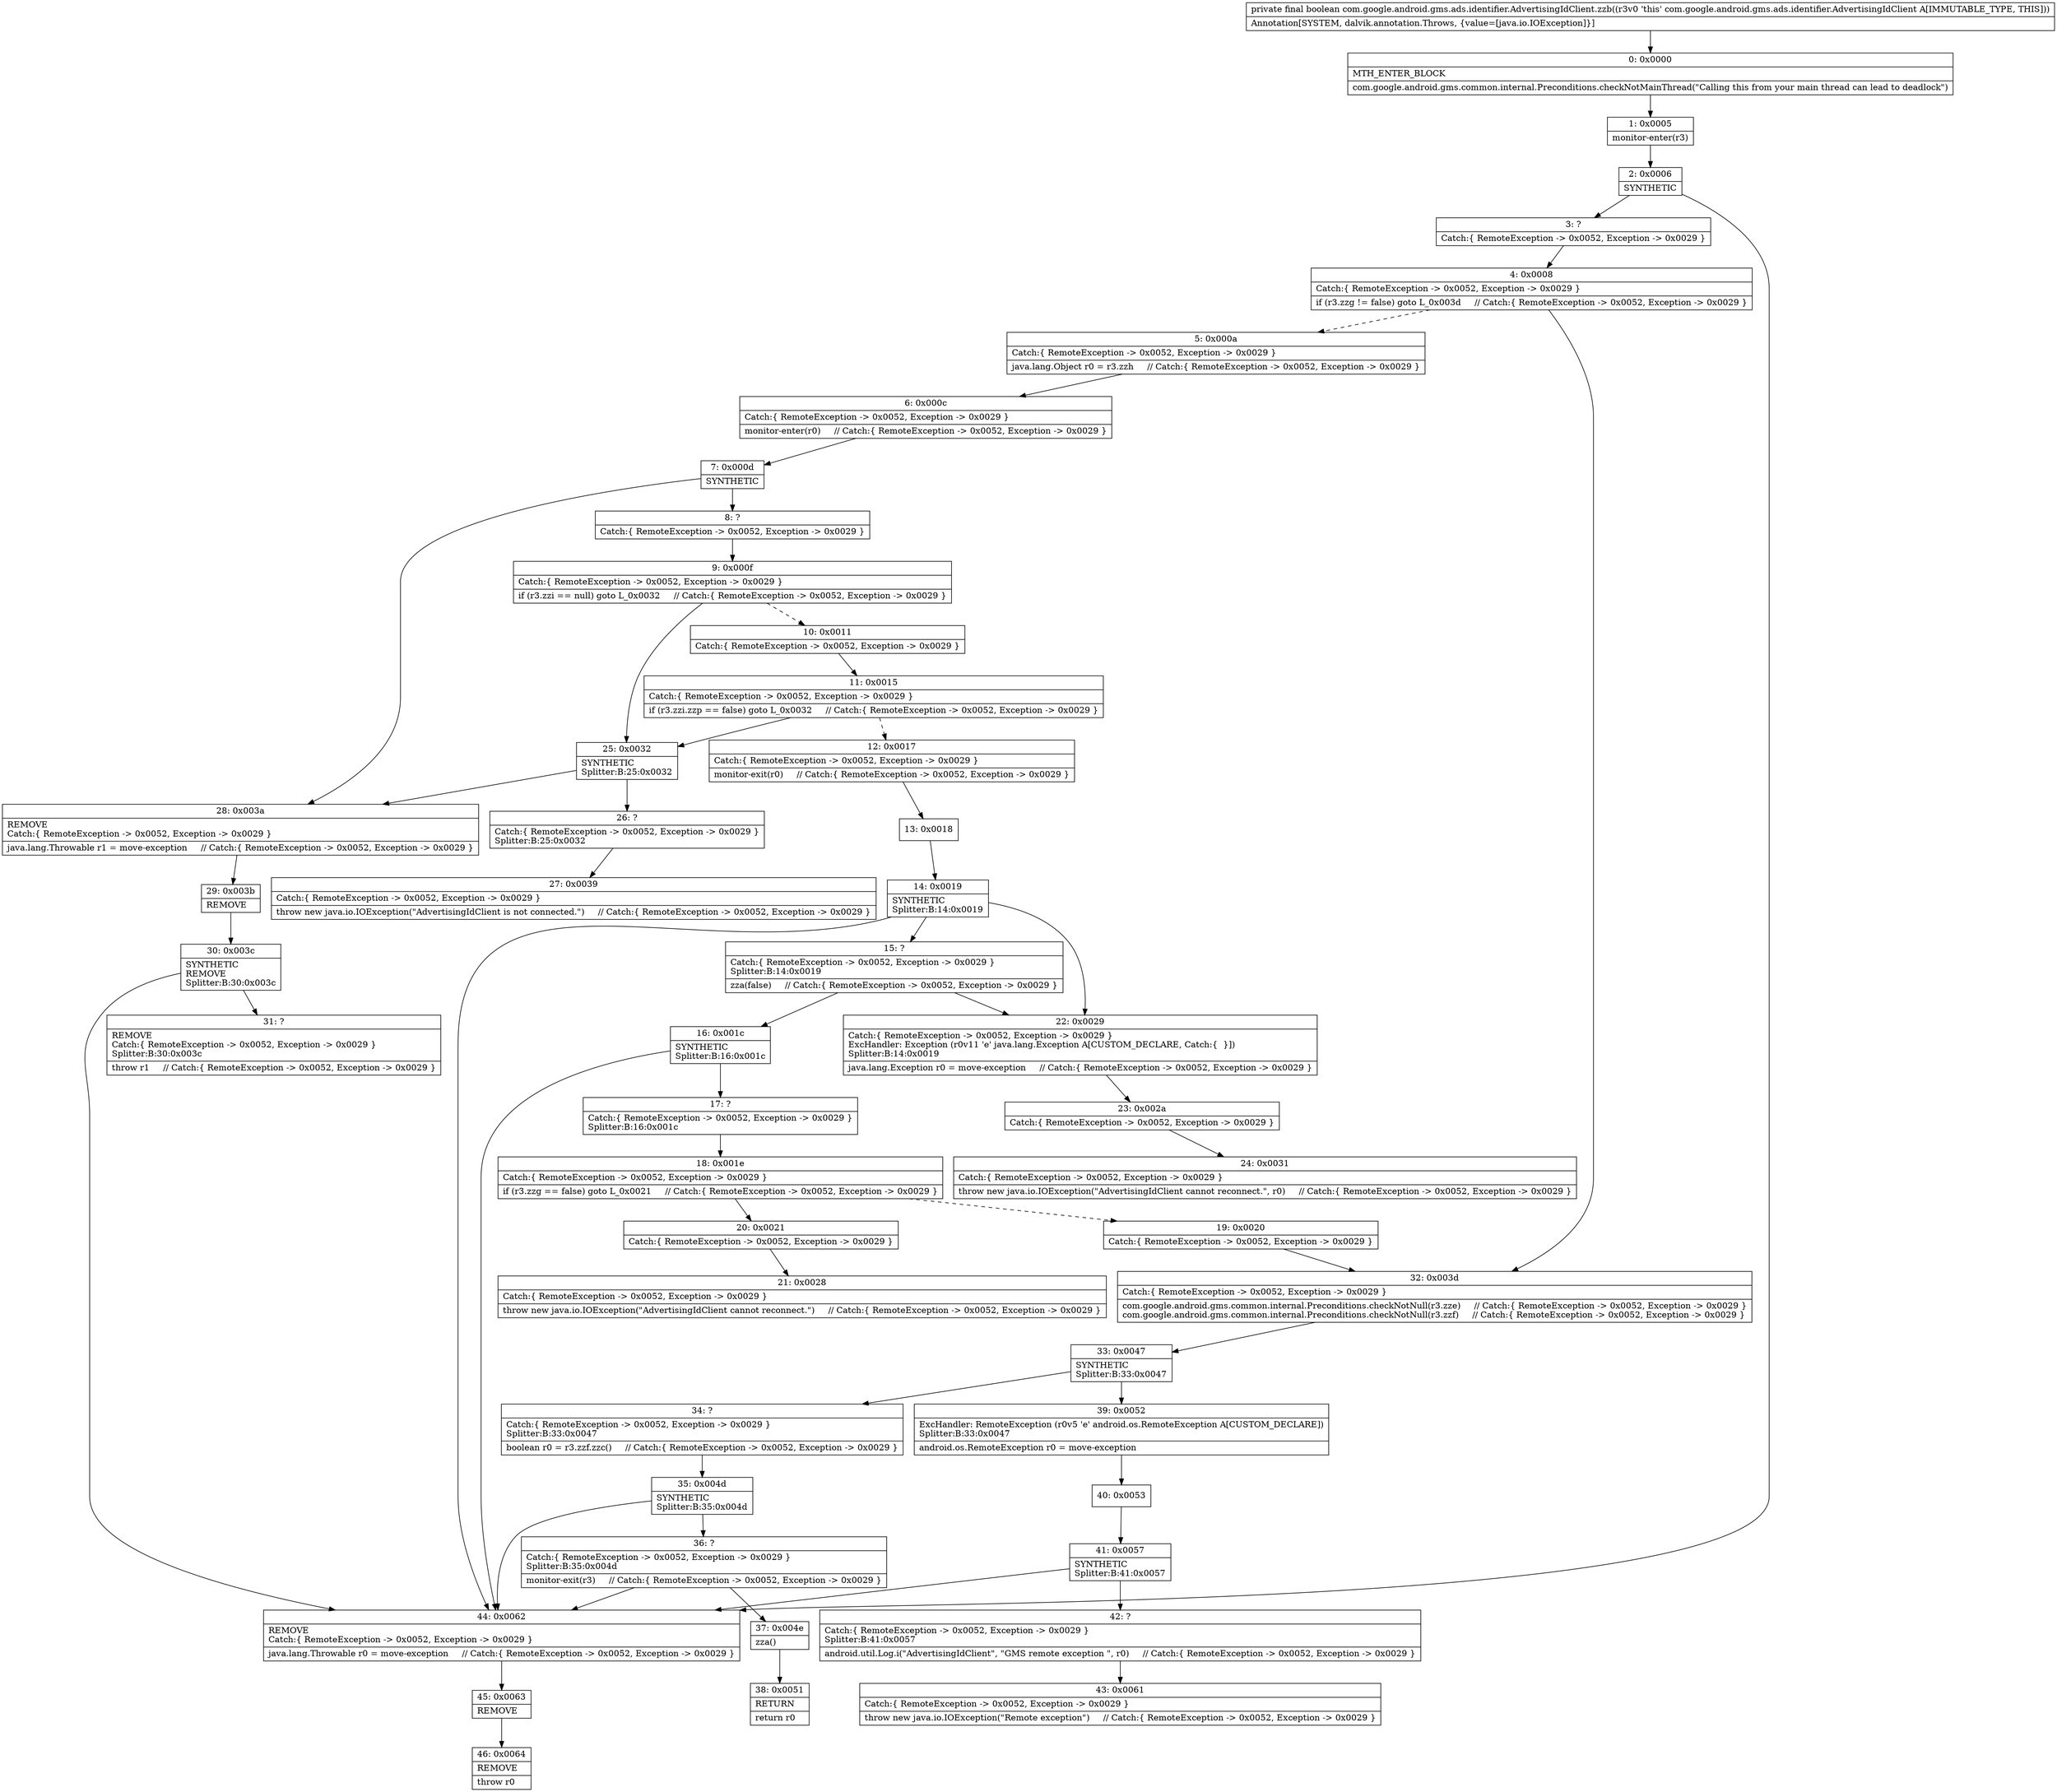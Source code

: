 digraph "CFG forcom.google.android.gms.ads.identifier.AdvertisingIdClient.zzb()Z" {
Node_0 [shape=record,label="{0\:\ 0x0000|MTH_ENTER_BLOCK\l|com.google.android.gms.common.internal.Preconditions.checkNotMainThread(\"Calling this from your main thread can lead to deadlock\")\l}"];
Node_1 [shape=record,label="{1\:\ 0x0005|monitor\-enter(r3)\l}"];
Node_2 [shape=record,label="{2\:\ 0x0006|SYNTHETIC\l}"];
Node_3 [shape=record,label="{3\:\ ?|Catch:\{ RemoteException \-\> 0x0052, Exception \-\> 0x0029 \}\l}"];
Node_4 [shape=record,label="{4\:\ 0x0008|Catch:\{ RemoteException \-\> 0x0052, Exception \-\> 0x0029 \}\l|if (r3.zzg != false) goto L_0x003d     \/\/ Catch:\{ RemoteException \-\> 0x0052, Exception \-\> 0x0029 \}\l}"];
Node_5 [shape=record,label="{5\:\ 0x000a|Catch:\{ RemoteException \-\> 0x0052, Exception \-\> 0x0029 \}\l|java.lang.Object r0 = r3.zzh     \/\/ Catch:\{ RemoteException \-\> 0x0052, Exception \-\> 0x0029 \}\l}"];
Node_6 [shape=record,label="{6\:\ 0x000c|Catch:\{ RemoteException \-\> 0x0052, Exception \-\> 0x0029 \}\l|monitor\-enter(r0)     \/\/ Catch:\{ RemoteException \-\> 0x0052, Exception \-\> 0x0029 \}\l}"];
Node_7 [shape=record,label="{7\:\ 0x000d|SYNTHETIC\l}"];
Node_8 [shape=record,label="{8\:\ ?|Catch:\{ RemoteException \-\> 0x0052, Exception \-\> 0x0029 \}\l}"];
Node_9 [shape=record,label="{9\:\ 0x000f|Catch:\{ RemoteException \-\> 0x0052, Exception \-\> 0x0029 \}\l|if (r3.zzi == null) goto L_0x0032     \/\/ Catch:\{ RemoteException \-\> 0x0052, Exception \-\> 0x0029 \}\l}"];
Node_10 [shape=record,label="{10\:\ 0x0011|Catch:\{ RemoteException \-\> 0x0052, Exception \-\> 0x0029 \}\l}"];
Node_11 [shape=record,label="{11\:\ 0x0015|Catch:\{ RemoteException \-\> 0x0052, Exception \-\> 0x0029 \}\l|if (r3.zzi.zzp == false) goto L_0x0032     \/\/ Catch:\{ RemoteException \-\> 0x0052, Exception \-\> 0x0029 \}\l}"];
Node_12 [shape=record,label="{12\:\ 0x0017|Catch:\{ RemoteException \-\> 0x0052, Exception \-\> 0x0029 \}\l|monitor\-exit(r0)     \/\/ Catch:\{ RemoteException \-\> 0x0052, Exception \-\> 0x0029 \}\l}"];
Node_13 [shape=record,label="{13\:\ 0x0018}"];
Node_14 [shape=record,label="{14\:\ 0x0019|SYNTHETIC\lSplitter:B:14:0x0019\l}"];
Node_15 [shape=record,label="{15\:\ ?|Catch:\{ RemoteException \-\> 0x0052, Exception \-\> 0x0029 \}\lSplitter:B:14:0x0019\l|zza(false)     \/\/ Catch:\{ RemoteException \-\> 0x0052, Exception \-\> 0x0029 \}\l}"];
Node_16 [shape=record,label="{16\:\ 0x001c|SYNTHETIC\lSplitter:B:16:0x001c\l}"];
Node_17 [shape=record,label="{17\:\ ?|Catch:\{ RemoteException \-\> 0x0052, Exception \-\> 0x0029 \}\lSplitter:B:16:0x001c\l}"];
Node_18 [shape=record,label="{18\:\ 0x001e|Catch:\{ RemoteException \-\> 0x0052, Exception \-\> 0x0029 \}\l|if (r3.zzg == false) goto L_0x0021     \/\/ Catch:\{ RemoteException \-\> 0x0052, Exception \-\> 0x0029 \}\l}"];
Node_19 [shape=record,label="{19\:\ 0x0020|Catch:\{ RemoteException \-\> 0x0052, Exception \-\> 0x0029 \}\l}"];
Node_20 [shape=record,label="{20\:\ 0x0021|Catch:\{ RemoteException \-\> 0x0052, Exception \-\> 0x0029 \}\l}"];
Node_21 [shape=record,label="{21\:\ 0x0028|Catch:\{ RemoteException \-\> 0x0052, Exception \-\> 0x0029 \}\l|throw new java.io.IOException(\"AdvertisingIdClient cannot reconnect.\")     \/\/ Catch:\{ RemoteException \-\> 0x0052, Exception \-\> 0x0029 \}\l}"];
Node_22 [shape=record,label="{22\:\ 0x0029|Catch:\{ RemoteException \-\> 0x0052, Exception \-\> 0x0029 \}\lExcHandler: Exception (r0v11 'e' java.lang.Exception A[CUSTOM_DECLARE, Catch:\{  \}])\lSplitter:B:14:0x0019\l|java.lang.Exception r0 = move\-exception     \/\/ Catch:\{ RemoteException \-\> 0x0052, Exception \-\> 0x0029 \}\l}"];
Node_23 [shape=record,label="{23\:\ 0x002a|Catch:\{ RemoteException \-\> 0x0052, Exception \-\> 0x0029 \}\l}"];
Node_24 [shape=record,label="{24\:\ 0x0031|Catch:\{ RemoteException \-\> 0x0052, Exception \-\> 0x0029 \}\l|throw new java.io.IOException(\"AdvertisingIdClient cannot reconnect.\", r0)     \/\/ Catch:\{ RemoteException \-\> 0x0052, Exception \-\> 0x0029 \}\l}"];
Node_25 [shape=record,label="{25\:\ 0x0032|SYNTHETIC\lSplitter:B:25:0x0032\l}"];
Node_26 [shape=record,label="{26\:\ ?|Catch:\{ RemoteException \-\> 0x0052, Exception \-\> 0x0029 \}\lSplitter:B:25:0x0032\l}"];
Node_27 [shape=record,label="{27\:\ 0x0039|Catch:\{ RemoteException \-\> 0x0052, Exception \-\> 0x0029 \}\l|throw new java.io.IOException(\"AdvertisingIdClient is not connected.\")     \/\/ Catch:\{ RemoteException \-\> 0x0052, Exception \-\> 0x0029 \}\l}"];
Node_28 [shape=record,label="{28\:\ 0x003a|REMOVE\lCatch:\{ RemoteException \-\> 0x0052, Exception \-\> 0x0029 \}\l|java.lang.Throwable r1 = move\-exception     \/\/ Catch:\{ RemoteException \-\> 0x0052, Exception \-\> 0x0029 \}\l}"];
Node_29 [shape=record,label="{29\:\ 0x003b|REMOVE\l}"];
Node_30 [shape=record,label="{30\:\ 0x003c|SYNTHETIC\lREMOVE\lSplitter:B:30:0x003c\l}"];
Node_31 [shape=record,label="{31\:\ ?|REMOVE\lCatch:\{ RemoteException \-\> 0x0052, Exception \-\> 0x0029 \}\lSplitter:B:30:0x003c\l|throw r1     \/\/ Catch:\{ RemoteException \-\> 0x0052, Exception \-\> 0x0029 \}\l}"];
Node_32 [shape=record,label="{32\:\ 0x003d|Catch:\{ RemoteException \-\> 0x0052, Exception \-\> 0x0029 \}\l|com.google.android.gms.common.internal.Preconditions.checkNotNull(r3.zze)     \/\/ Catch:\{ RemoteException \-\> 0x0052, Exception \-\> 0x0029 \}\lcom.google.android.gms.common.internal.Preconditions.checkNotNull(r3.zzf)     \/\/ Catch:\{ RemoteException \-\> 0x0052, Exception \-\> 0x0029 \}\l}"];
Node_33 [shape=record,label="{33\:\ 0x0047|SYNTHETIC\lSplitter:B:33:0x0047\l}"];
Node_34 [shape=record,label="{34\:\ ?|Catch:\{ RemoteException \-\> 0x0052, Exception \-\> 0x0029 \}\lSplitter:B:33:0x0047\l|boolean r0 = r3.zzf.zzc()     \/\/ Catch:\{ RemoteException \-\> 0x0052, Exception \-\> 0x0029 \}\l}"];
Node_35 [shape=record,label="{35\:\ 0x004d|SYNTHETIC\lSplitter:B:35:0x004d\l}"];
Node_36 [shape=record,label="{36\:\ ?|Catch:\{ RemoteException \-\> 0x0052, Exception \-\> 0x0029 \}\lSplitter:B:35:0x004d\l|monitor\-exit(r3)     \/\/ Catch:\{ RemoteException \-\> 0x0052, Exception \-\> 0x0029 \}\l}"];
Node_37 [shape=record,label="{37\:\ 0x004e|zza()\l}"];
Node_38 [shape=record,label="{38\:\ 0x0051|RETURN\l|return r0\l}"];
Node_39 [shape=record,label="{39\:\ 0x0052|ExcHandler: RemoteException (r0v5 'e' android.os.RemoteException A[CUSTOM_DECLARE])\lSplitter:B:33:0x0047\l|android.os.RemoteException r0 = move\-exception\l}"];
Node_40 [shape=record,label="{40\:\ 0x0053}"];
Node_41 [shape=record,label="{41\:\ 0x0057|SYNTHETIC\lSplitter:B:41:0x0057\l}"];
Node_42 [shape=record,label="{42\:\ ?|Catch:\{ RemoteException \-\> 0x0052, Exception \-\> 0x0029 \}\lSplitter:B:41:0x0057\l|android.util.Log.i(\"AdvertisingIdClient\", \"GMS remote exception \", r0)     \/\/ Catch:\{ RemoteException \-\> 0x0052, Exception \-\> 0x0029 \}\l}"];
Node_43 [shape=record,label="{43\:\ 0x0061|Catch:\{ RemoteException \-\> 0x0052, Exception \-\> 0x0029 \}\l|throw new java.io.IOException(\"Remote exception\")     \/\/ Catch:\{ RemoteException \-\> 0x0052, Exception \-\> 0x0029 \}\l}"];
Node_44 [shape=record,label="{44\:\ 0x0062|REMOVE\lCatch:\{ RemoteException \-\> 0x0052, Exception \-\> 0x0029 \}\l|java.lang.Throwable r0 = move\-exception     \/\/ Catch:\{ RemoteException \-\> 0x0052, Exception \-\> 0x0029 \}\l}"];
Node_45 [shape=record,label="{45\:\ 0x0063|REMOVE\l}"];
Node_46 [shape=record,label="{46\:\ 0x0064|REMOVE\l|throw r0\l}"];
MethodNode[shape=record,label="{private final boolean com.google.android.gms.ads.identifier.AdvertisingIdClient.zzb((r3v0 'this' com.google.android.gms.ads.identifier.AdvertisingIdClient A[IMMUTABLE_TYPE, THIS]))  | Annotation[SYSTEM, dalvik.annotation.Throws, \{value=[java.io.IOException]\}]\l}"];
MethodNode -> Node_0;
Node_0 -> Node_1;
Node_1 -> Node_2;
Node_2 -> Node_3;
Node_2 -> Node_44;
Node_3 -> Node_4;
Node_4 -> Node_5[style=dashed];
Node_4 -> Node_32;
Node_5 -> Node_6;
Node_6 -> Node_7;
Node_7 -> Node_8;
Node_7 -> Node_28;
Node_8 -> Node_9;
Node_9 -> Node_10[style=dashed];
Node_9 -> Node_25;
Node_10 -> Node_11;
Node_11 -> Node_12[style=dashed];
Node_11 -> Node_25;
Node_12 -> Node_13;
Node_13 -> Node_14;
Node_14 -> Node_15;
Node_14 -> Node_22;
Node_14 -> Node_44;
Node_15 -> Node_16;
Node_15 -> Node_22;
Node_16 -> Node_17;
Node_16 -> Node_44;
Node_17 -> Node_18;
Node_18 -> Node_19[style=dashed];
Node_18 -> Node_20;
Node_19 -> Node_32;
Node_20 -> Node_21;
Node_22 -> Node_23;
Node_23 -> Node_24;
Node_25 -> Node_26;
Node_25 -> Node_28;
Node_26 -> Node_27;
Node_28 -> Node_29;
Node_29 -> Node_30;
Node_30 -> Node_31;
Node_30 -> Node_44;
Node_32 -> Node_33;
Node_33 -> Node_34;
Node_33 -> Node_39;
Node_34 -> Node_35;
Node_35 -> Node_36;
Node_35 -> Node_44;
Node_36 -> Node_37;
Node_36 -> Node_44;
Node_37 -> Node_38;
Node_39 -> Node_40;
Node_40 -> Node_41;
Node_41 -> Node_42;
Node_41 -> Node_44;
Node_42 -> Node_43;
Node_44 -> Node_45;
Node_45 -> Node_46;
}

